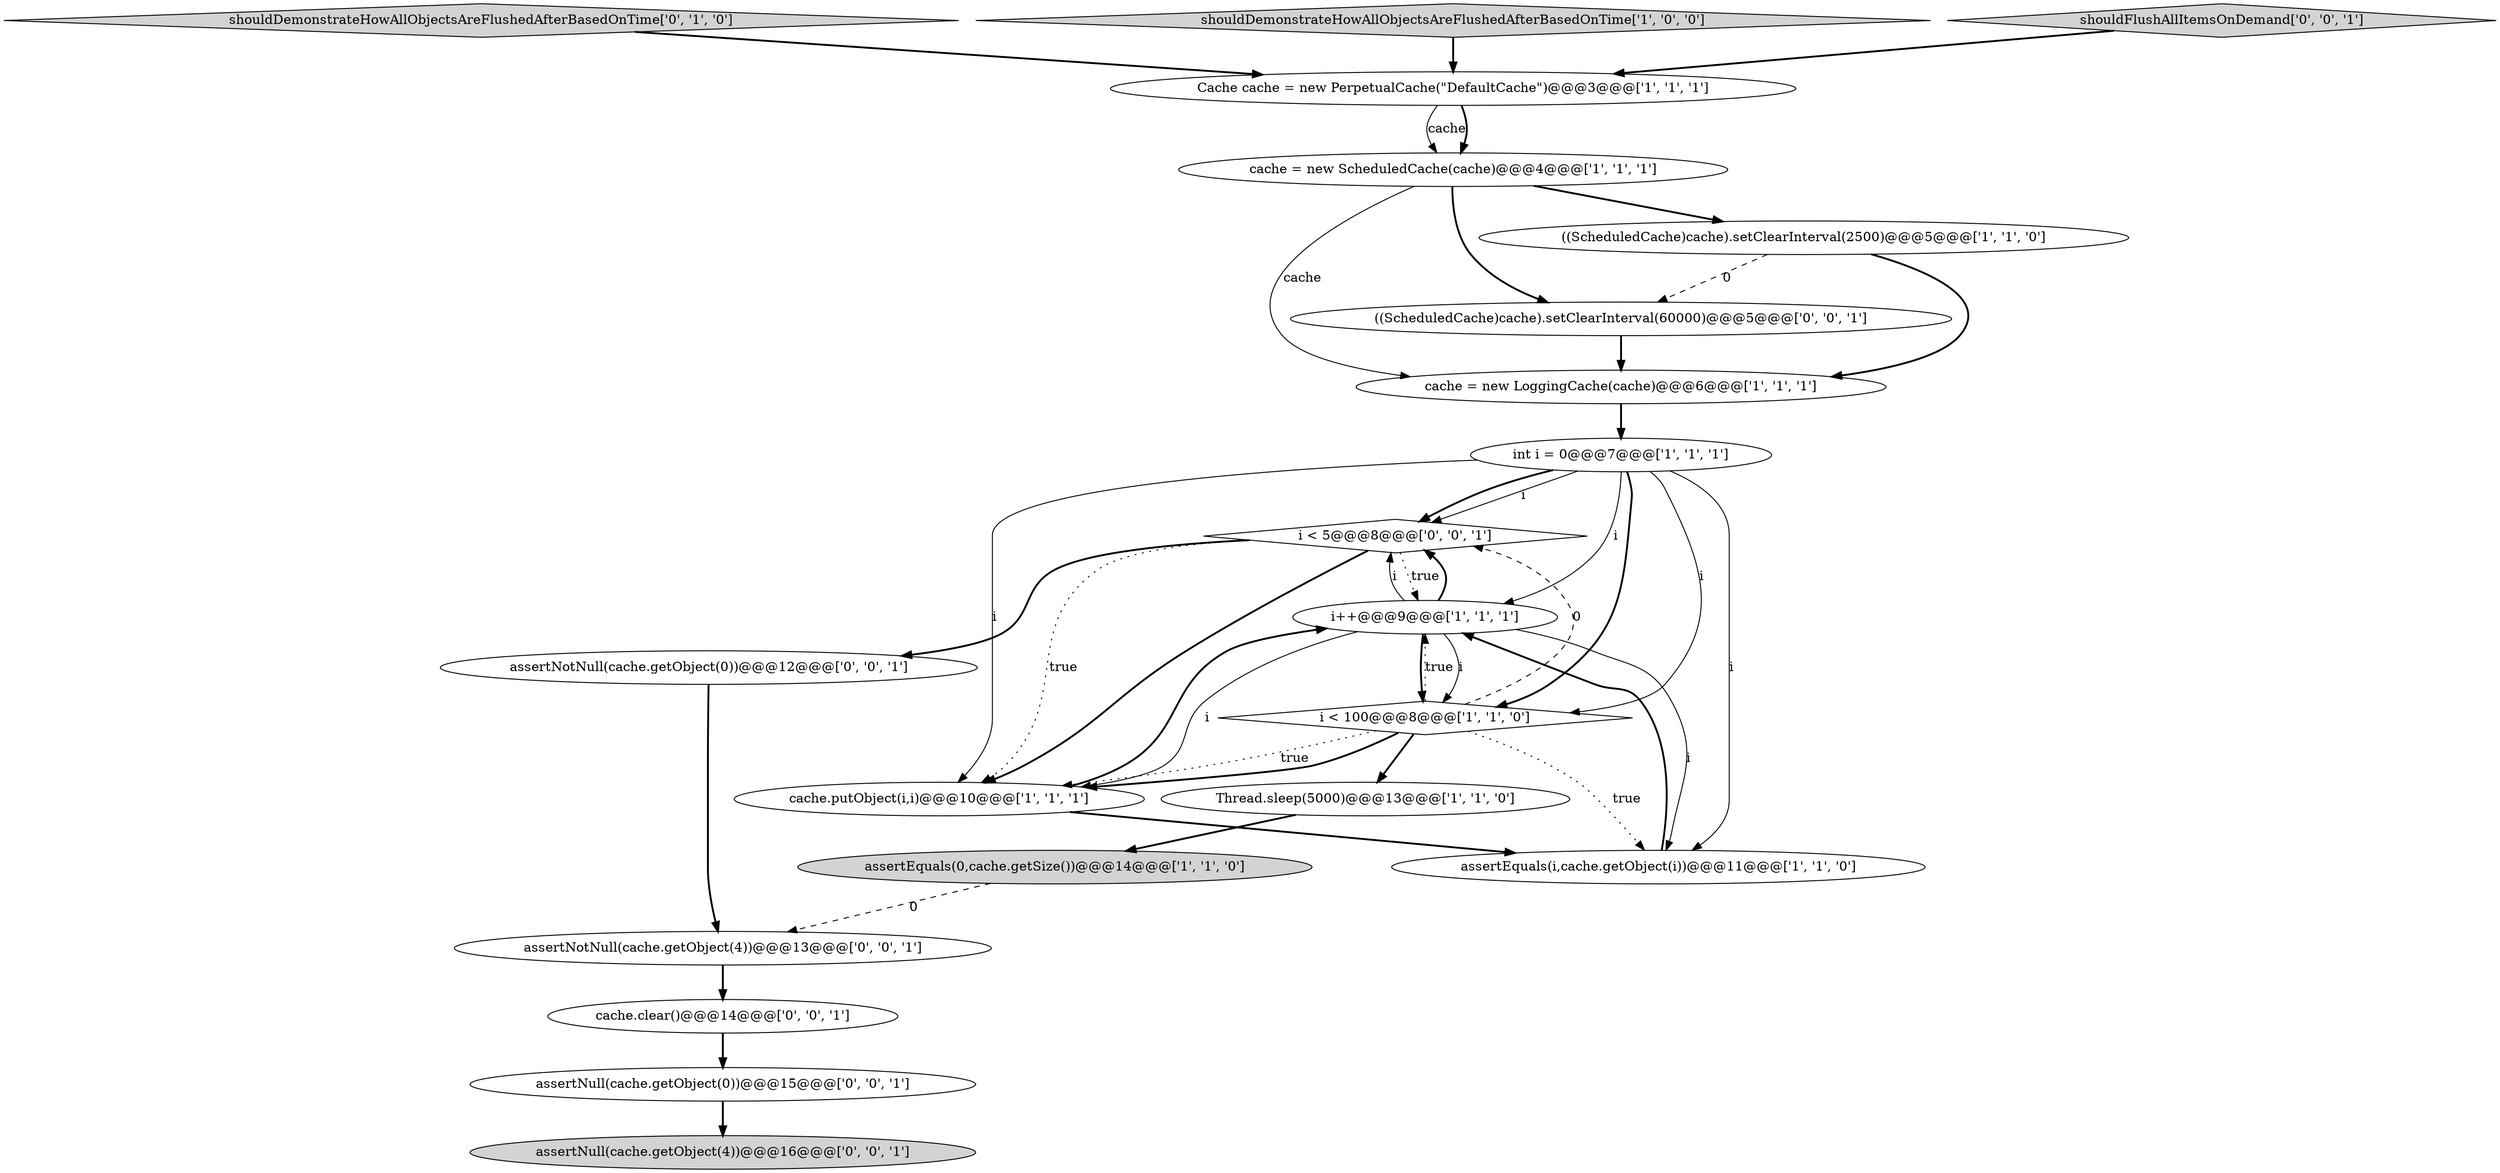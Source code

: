 digraph {
7 [style = filled, label = "Thread.sleep(5000)@@@13@@@['1', '1', '0']", fillcolor = white, shape = ellipse image = "AAA0AAABBB1BBB"];
18 [style = filled, label = "i < 5@@@8@@@['0', '0', '1']", fillcolor = white, shape = diamond image = "AAA0AAABBB3BBB"];
2 [style = filled, label = "i++@@@9@@@['1', '1', '1']", fillcolor = white, shape = ellipse image = "AAA0AAABBB1BBB"];
6 [style = filled, label = "cache.putObject(i,i)@@@10@@@['1', '1', '1']", fillcolor = white, shape = ellipse image = "AAA0AAABBB1BBB"];
12 [style = filled, label = "shouldDemonstrateHowAllObjectsAreFlushedAfterBasedOnTime['0', '1', '0']", fillcolor = lightgray, shape = diamond image = "AAA0AAABBB2BBB"];
8 [style = filled, label = "cache = new ScheduledCache(cache)@@@4@@@['1', '1', '1']", fillcolor = white, shape = ellipse image = "AAA0AAABBB1BBB"];
10 [style = filled, label = "cache = new LoggingCache(cache)@@@6@@@['1', '1', '1']", fillcolor = white, shape = ellipse image = "AAA0AAABBB1BBB"];
20 [style = filled, label = "((ScheduledCache)cache).setClearInterval(60000)@@@5@@@['0', '0', '1']", fillcolor = white, shape = ellipse image = "AAA0AAABBB3BBB"];
1 [style = filled, label = "shouldDemonstrateHowAllObjectsAreFlushedAfterBasedOnTime['1', '0', '0']", fillcolor = lightgray, shape = diamond image = "AAA0AAABBB1BBB"];
5 [style = filled, label = "i < 100@@@8@@@['1', '1', '0']", fillcolor = white, shape = diamond image = "AAA0AAABBB1BBB"];
9 [style = filled, label = "assertEquals(i,cache.getObject(i))@@@11@@@['1', '1', '0']", fillcolor = white, shape = ellipse image = "AAA0AAABBB1BBB"];
3 [style = filled, label = "((ScheduledCache)cache).setClearInterval(2500)@@@5@@@['1', '1', '0']", fillcolor = white, shape = ellipse image = "AAA0AAABBB1BBB"];
0 [style = filled, label = "int i = 0@@@7@@@['1', '1', '1']", fillcolor = white, shape = ellipse image = "AAA0AAABBB1BBB"];
14 [style = filled, label = "cache.clear()@@@14@@@['0', '0', '1']", fillcolor = white, shape = ellipse image = "AAA0AAABBB3BBB"];
11 [style = filled, label = "Cache cache = new PerpetualCache(\"DefaultCache\")@@@3@@@['1', '1', '1']", fillcolor = white, shape = ellipse image = "AAA0AAABBB1BBB"];
19 [style = filled, label = "assertNull(cache.getObject(4))@@@16@@@['0', '0', '1']", fillcolor = lightgray, shape = ellipse image = "AAA0AAABBB3BBB"];
15 [style = filled, label = "assertNotNull(cache.getObject(4))@@@13@@@['0', '0', '1']", fillcolor = white, shape = ellipse image = "AAA0AAABBB3BBB"];
17 [style = filled, label = "shouldFlushAllItemsOnDemand['0', '0', '1']", fillcolor = lightgray, shape = diamond image = "AAA0AAABBB3BBB"];
4 [style = filled, label = "assertEquals(0,cache.getSize())@@@14@@@['1', '1', '0']", fillcolor = lightgray, shape = ellipse image = "AAA0AAABBB1BBB"];
13 [style = filled, label = "assertNotNull(cache.getObject(0))@@@12@@@['0', '0', '1']", fillcolor = white, shape = ellipse image = "AAA0AAABBB3BBB"];
16 [style = filled, label = "assertNull(cache.getObject(0))@@@15@@@['0', '0', '1']", fillcolor = white, shape = ellipse image = "AAA0AAABBB3BBB"];
14->16 [style = bold, label=""];
0->9 [style = solid, label="i"];
2->9 [style = solid, label="i"];
0->18 [style = solid, label="i"];
15->14 [style = bold, label=""];
9->2 [style = bold, label=""];
2->6 [style = solid, label="i"];
8->3 [style = bold, label=""];
12->11 [style = bold, label=""];
5->6 [style = dotted, label="true"];
2->18 [style = bold, label=""];
7->4 [style = bold, label=""];
16->19 [style = bold, label=""];
5->18 [style = dashed, label="0"];
2->18 [style = solid, label="i"];
0->5 [style = solid, label="i"];
1->11 [style = bold, label=""];
20->10 [style = bold, label=""];
6->2 [style = bold, label=""];
18->6 [style = dotted, label="true"];
11->8 [style = solid, label="cache"];
3->10 [style = bold, label=""];
8->20 [style = bold, label=""];
5->6 [style = bold, label=""];
18->6 [style = bold, label=""];
4->15 [style = dashed, label="0"];
10->0 [style = bold, label=""];
3->20 [style = dashed, label="0"];
8->10 [style = solid, label="cache"];
18->13 [style = bold, label=""];
5->9 [style = dotted, label="true"];
11->8 [style = bold, label=""];
5->7 [style = bold, label=""];
0->18 [style = bold, label=""];
13->15 [style = bold, label=""];
6->9 [style = bold, label=""];
5->2 [style = dotted, label="true"];
0->6 [style = solid, label="i"];
2->5 [style = solid, label="i"];
0->5 [style = bold, label=""];
18->2 [style = dotted, label="true"];
2->5 [style = bold, label=""];
17->11 [style = bold, label=""];
0->2 [style = solid, label="i"];
}
